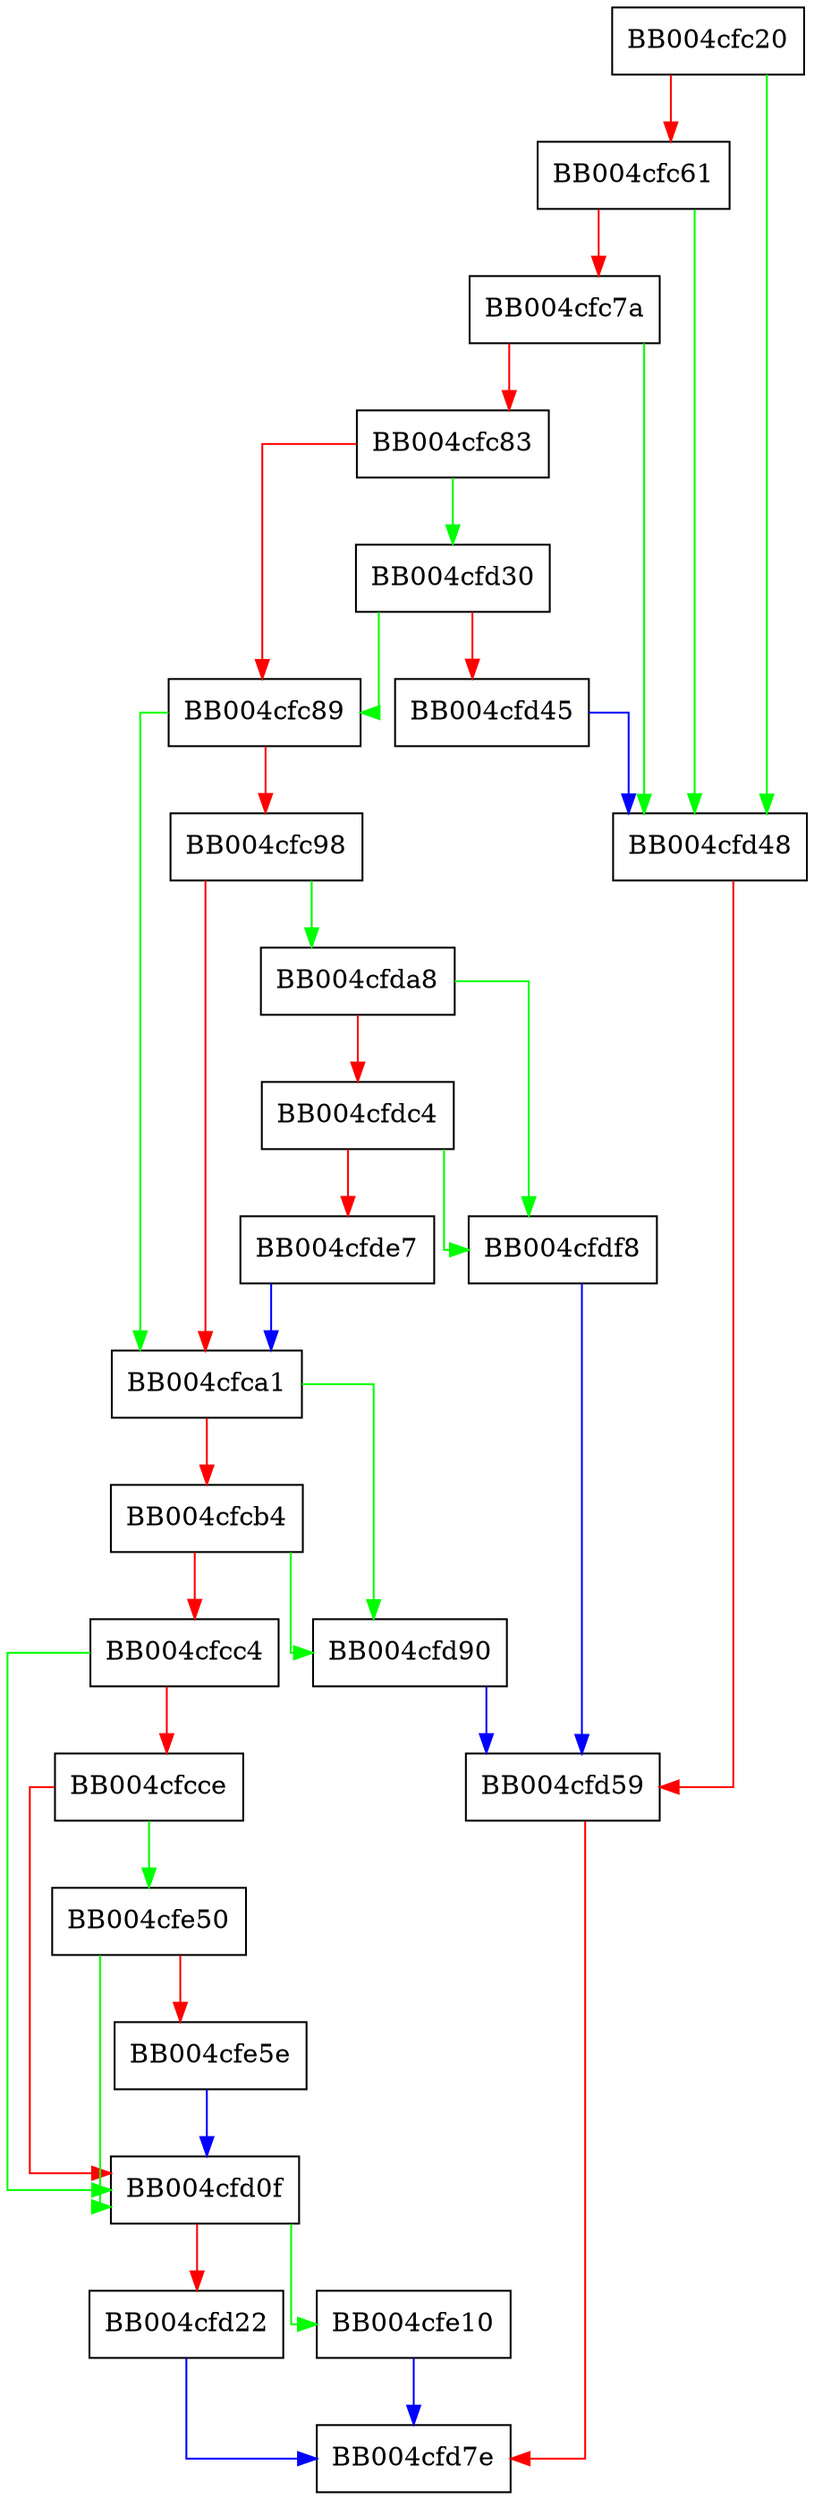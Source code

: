 digraph tls_post_encryption_processing_default {
  node [shape="box"];
  graph [splines=ortho];
  BB004cfc20 -> BB004cfd48 [color="green"];
  BB004cfc20 -> BB004cfc61 [color="red"];
  BB004cfc61 -> BB004cfd48 [color="green"];
  BB004cfc61 -> BB004cfc7a [color="red"];
  BB004cfc7a -> BB004cfd48 [color="green"];
  BB004cfc7a -> BB004cfc83 [color="red"];
  BB004cfc83 -> BB004cfd30 [color="green"];
  BB004cfc83 -> BB004cfc89 [color="red"];
  BB004cfc89 -> BB004cfca1 [color="green"];
  BB004cfc89 -> BB004cfc98 [color="red"];
  BB004cfc98 -> BB004cfda8 [color="green"];
  BB004cfc98 -> BB004cfca1 [color="red"];
  BB004cfca1 -> BB004cfd90 [color="green"];
  BB004cfca1 -> BB004cfcb4 [color="red"];
  BB004cfcb4 -> BB004cfd90 [color="green"];
  BB004cfcb4 -> BB004cfcc4 [color="red"];
  BB004cfcc4 -> BB004cfd0f [color="green"];
  BB004cfcc4 -> BB004cfcce [color="red"];
  BB004cfcce -> BB004cfe50 [color="green"];
  BB004cfcce -> BB004cfd0f [color="red"];
  BB004cfd0f -> BB004cfe10 [color="green"];
  BB004cfd0f -> BB004cfd22 [color="red"];
  BB004cfd22 -> BB004cfd7e [color="blue"];
  BB004cfd30 -> BB004cfc89 [color="green"];
  BB004cfd30 -> BB004cfd45 [color="red"];
  BB004cfd45 -> BB004cfd48 [color="blue"];
  BB004cfd48 -> BB004cfd59 [color="red"];
  BB004cfd59 -> BB004cfd7e [color="red"];
  BB004cfd90 -> BB004cfd59 [color="blue"];
  BB004cfda8 -> BB004cfdf8 [color="green"];
  BB004cfda8 -> BB004cfdc4 [color="red"];
  BB004cfdc4 -> BB004cfdf8 [color="green"];
  BB004cfdc4 -> BB004cfde7 [color="red"];
  BB004cfde7 -> BB004cfca1 [color="blue"];
  BB004cfdf8 -> BB004cfd59 [color="blue"];
  BB004cfe10 -> BB004cfd7e [color="blue"];
  BB004cfe50 -> BB004cfd0f [color="green"];
  BB004cfe50 -> BB004cfe5e [color="red"];
  BB004cfe5e -> BB004cfd0f [color="blue"];
}